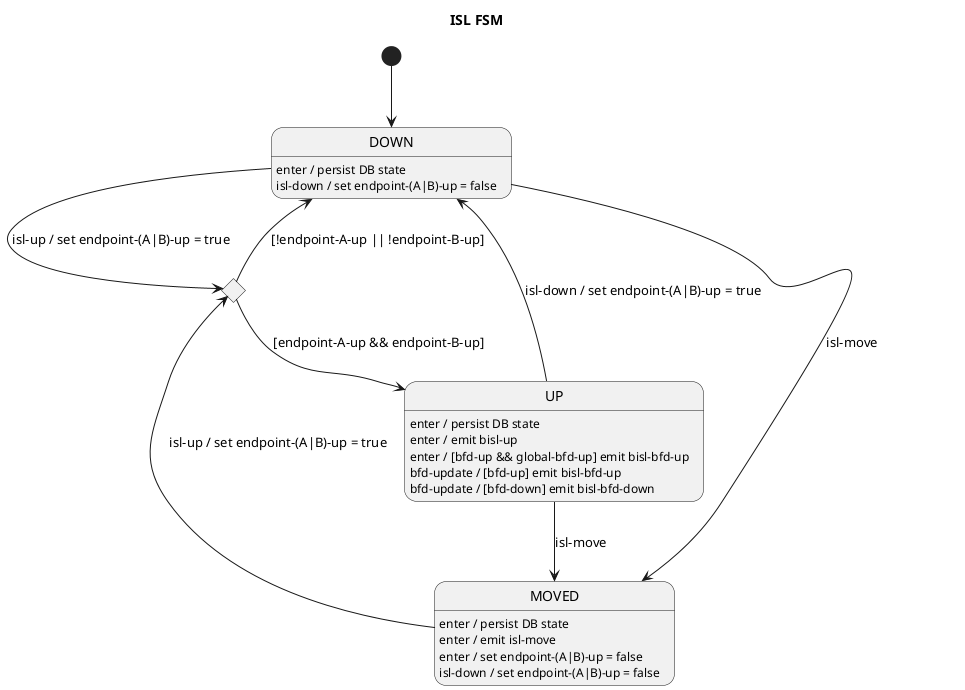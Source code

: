 Internal data:
* endpoint-A
* endpoint-B
* endpoint-A-up
* endpoint-B-up

Input signals:
* isl-up
* isl-down
* isl-move

Output signals:
* bisl-up
* isl-move

@startuml
title ISL FSM

[*] --> DOWN

state upAttempt <<choice>>

DOWN --> upAttempt : isl-up / set endpoint-(A|B)-up = true
DOWN --> MOVED : isl-move
DOWN : enter / persist DB state
DOWN : isl-down / set endpoint-(A|B)-up = false

upAttempt --> UP : [endpoint-A-up && endpoint-B-up]
upAttempt --> DOWN : [!endpoint-A-up || !endpoint-B-up]

UP --> DOWN : isl-down / set endpoint-(A|B)-up = true
UP --> MOVED : isl-move
UP : enter / persist DB state
UP : enter / emit bisl-up
UP : enter / [bfd-up && global-bfd-up] emit bisl-bfd-up
UP : bfd-update / [bfd-up] emit bisl-bfd-up
UP : bfd-update / [bfd-down] emit bisl-bfd-down

MOVED --> upAttempt : isl-up / set endpoint-(A|B)-up = true
MOVED : enter / persist DB state
MOVED : enter / emit isl-move
MOVED : enter / set endpoint-(A|B)-up = false
MOVED : isl-down / set endpoint-(A|B)-up = false

@enduml
